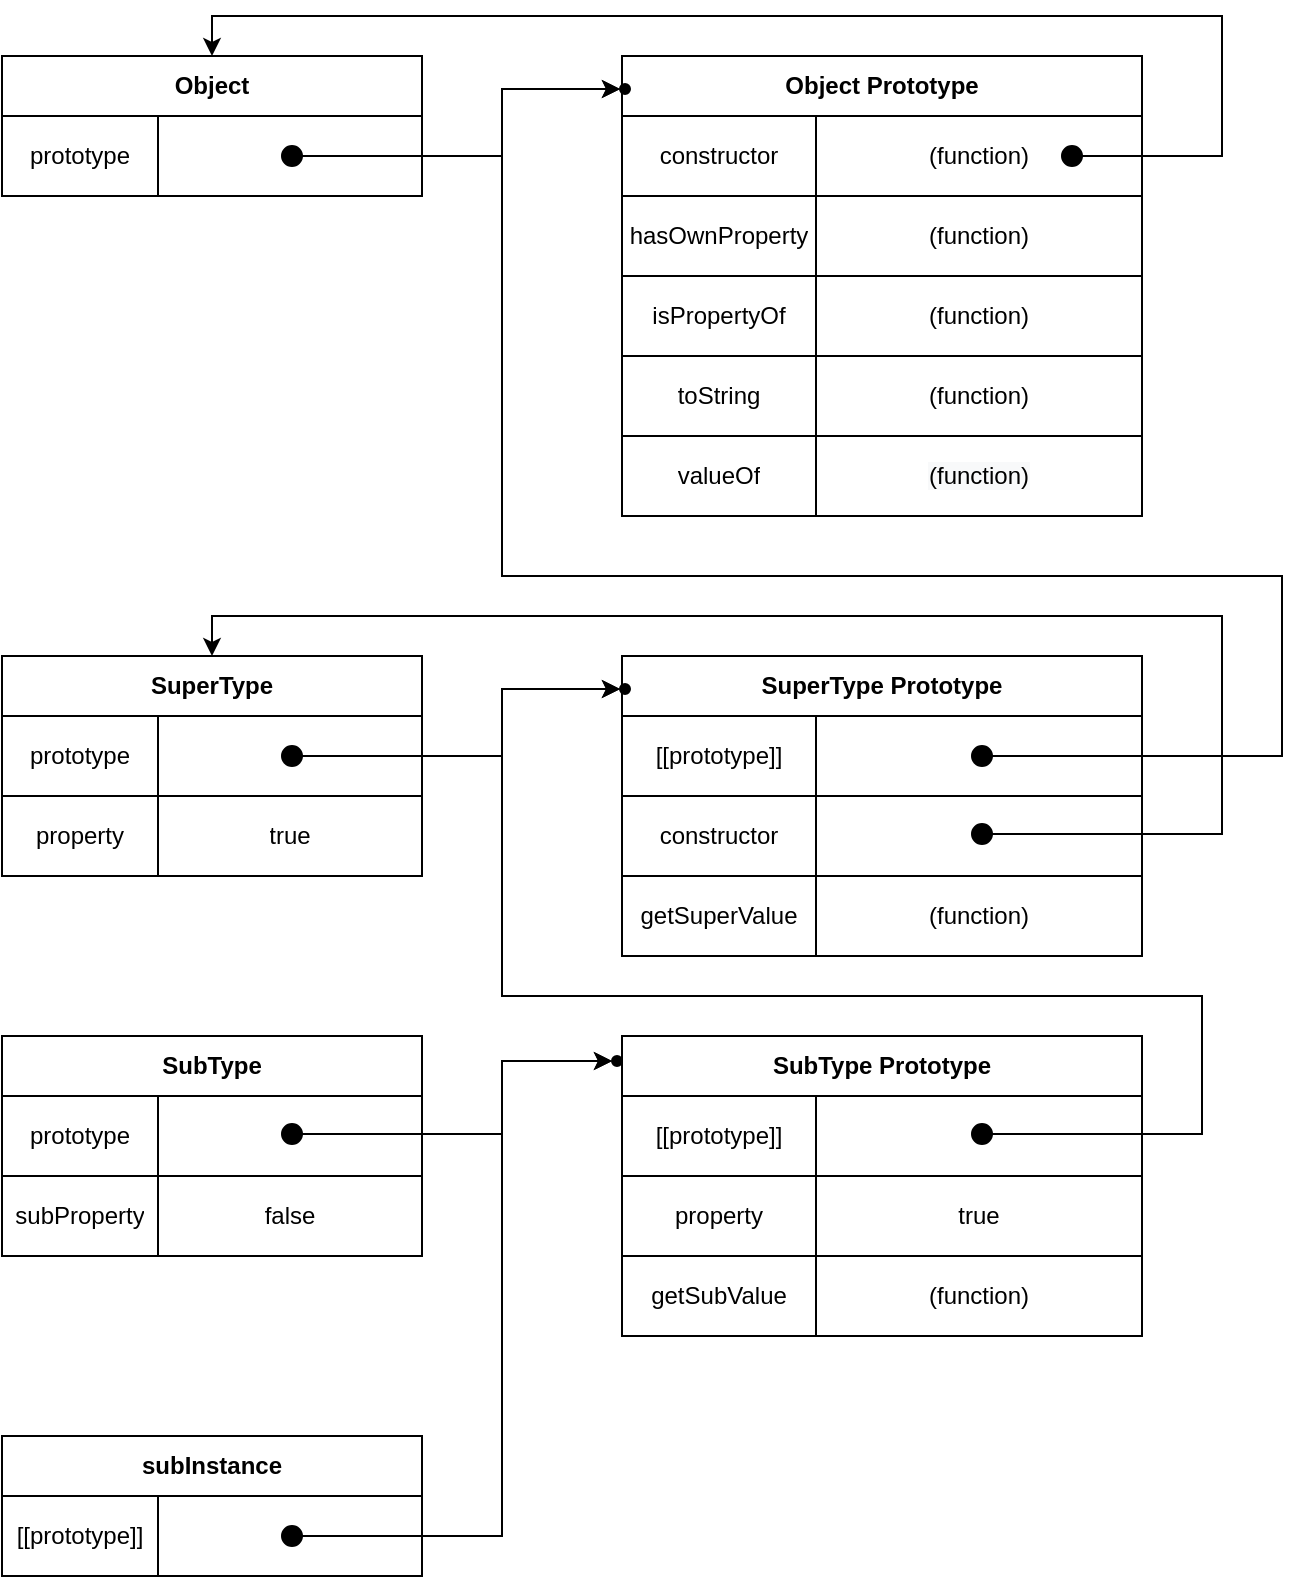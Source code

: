 <mxfile version="13.9.9" type="device"><diagram id="6gjF_lwfjV5Vf_Wmn2eQ" name="第 1 页"><mxGraphModel dx="1113" dy="1563" grid="1" gridSize="10" guides="1" tooltips="1" connect="1" arrows="1" fold="1" page="1" pageScale="1" pageWidth="1169" pageHeight="827" math="0" shadow="0"><root><mxCell id="0"/><mxCell id="1" parent="0"/><mxCell id="xB69VpNwVGuofZhYf10E-1" value="SuperType" style="shape=table;html=1;whiteSpace=wrap;startSize=30;container=1;collapsible=0;childLayout=tableLayout;fontStyle=1;align=center;" vertex="1" parent="1"><mxGeometry x="230" y="160" width="210" height="110" as="geometry"/></mxCell><mxCell id="xB69VpNwVGuofZhYf10E-10" value="" style="shape=partialRectangle;html=1;whiteSpace=wrap;collapsible=0;dropTarget=0;pointerEvents=0;fillColor=none;top=0;left=0;bottom=0;right=0;points=[[0,0.5],[1,0.5]];portConstraint=eastwest;" vertex="1" parent="xB69VpNwVGuofZhYf10E-1"><mxGeometry y="30" width="210" height="40" as="geometry"/></mxCell><mxCell id="xB69VpNwVGuofZhYf10E-11" value="prototype" style="shape=partialRectangle;html=1;whiteSpace=wrap;connectable=0;fillColor=none;top=0;left=0;bottom=0;right=0;overflow=hidden;" vertex="1" parent="xB69VpNwVGuofZhYf10E-10"><mxGeometry width="78" height="40" as="geometry"/></mxCell><mxCell id="xB69VpNwVGuofZhYf10E-12" value="" style="shape=partialRectangle;html=1;whiteSpace=wrap;connectable=0;fillColor=none;top=0;left=0;bottom=0;right=0;overflow=hidden;" vertex="1" parent="xB69VpNwVGuofZhYf10E-10"><mxGeometry x="78" width="132" height="40" as="geometry"/></mxCell><mxCell id="xB69VpNwVGuofZhYf10E-85" style="shape=partialRectangle;html=1;whiteSpace=wrap;collapsible=0;dropTarget=0;pointerEvents=0;fillColor=none;top=0;left=0;bottom=0;right=0;points=[[0,0.5],[1,0.5]];portConstraint=eastwest;" vertex="1" parent="xB69VpNwVGuofZhYf10E-1"><mxGeometry y="70" width="210" height="40" as="geometry"/></mxCell><mxCell id="xB69VpNwVGuofZhYf10E-86" value="property" style="shape=partialRectangle;html=1;whiteSpace=wrap;connectable=0;fillColor=none;top=0;left=0;bottom=0;right=0;overflow=hidden;" vertex="1" parent="xB69VpNwVGuofZhYf10E-85"><mxGeometry width="78" height="40" as="geometry"/></mxCell><mxCell id="xB69VpNwVGuofZhYf10E-87" value="true" style="shape=partialRectangle;html=1;whiteSpace=wrap;connectable=0;fillColor=none;top=0;left=0;bottom=0;right=0;overflow=hidden;" vertex="1" parent="xB69VpNwVGuofZhYf10E-85"><mxGeometry x="78" width="132" height="40" as="geometry"/></mxCell><mxCell id="xB69VpNwVGuofZhYf10E-41" value="SubType" style="shape=table;html=1;whiteSpace=wrap;startSize=30;container=1;collapsible=0;childLayout=tableLayout;fontStyle=1;align=center;" vertex="1" parent="1"><mxGeometry x="230" y="350" width="210" height="110" as="geometry"/></mxCell><mxCell id="xB69VpNwVGuofZhYf10E-42" value="" style="shape=partialRectangle;html=1;whiteSpace=wrap;collapsible=0;dropTarget=0;pointerEvents=0;fillColor=none;top=0;left=0;bottom=0;right=0;points=[[0,0.5],[1,0.5]];portConstraint=eastwest;" vertex="1" parent="xB69VpNwVGuofZhYf10E-41"><mxGeometry y="30" width="210" height="40" as="geometry"/></mxCell><mxCell id="xB69VpNwVGuofZhYf10E-43" value="prototype" style="shape=partialRectangle;html=1;whiteSpace=wrap;connectable=0;fillColor=none;top=0;left=0;bottom=0;right=0;overflow=hidden;" vertex="1" parent="xB69VpNwVGuofZhYf10E-42"><mxGeometry width="78" height="40" as="geometry"/></mxCell><mxCell id="xB69VpNwVGuofZhYf10E-44" value="" style="shape=partialRectangle;html=1;whiteSpace=wrap;connectable=0;fillColor=none;top=0;left=0;bottom=0;right=0;overflow=hidden;" vertex="1" parent="xB69VpNwVGuofZhYf10E-42"><mxGeometry x="78" width="132" height="40" as="geometry"/></mxCell><mxCell id="xB69VpNwVGuofZhYf10E-91" style="shape=partialRectangle;html=1;whiteSpace=wrap;collapsible=0;dropTarget=0;pointerEvents=0;fillColor=none;top=0;left=0;bottom=0;right=0;points=[[0,0.5],[1,0.5]];portConstraint=eastwest;" vertex="1" parent="xB69VpNwVGuofZhYf10E-41"><mxGeometry y="70" width="210" height="40" as="geometry"/></mxCell><mxCell id="xB69VpNwVGuofZhYf10E-92" value="subProperty" style="shape=partialRectangle;html=1;whiteSpace=wrap;connectable=0;fillColor=none;top=0;left=0;bottom=0;right=0;overflow=hidden;" vertex="1" parent="xB69VpNwVGuofZhYf10E-91"><mxGeometry width="78" height="40" as="geometry"/></mxCell><mxCell id="xB69VpNwVGuofZhYf10E-93" value="false" style="shape=partialRectangle;html=1;whiteSpace=wrap;connectable=0;fillColor=none;top=0;left=0;bottom=0;right=0;overflow=hidden;" vertex="1" parent="xB69VpNwVGuofZhYf10E-91"><mxGeometry x="78" width="132" height="40" as="geometry"/></mxCell><mxCell id="xB69VpNwVGuofZhYf10E-45" value="SubType Prototype" style="shape=table;html=1;whiteSpace=wrap;startSize=30;container=1;collapsible=0;childLayout=tableLayout;fontStyle=1;align=center;" vertex="1" parent="1"><mxGeometry x="540" y="350" width="260" height="150" as="geometry"/></mxCell><mxCell id="xB69VpNwVGuofZhYf10E-46" value="" style="shape=partialRectangle;html=1;whiteSpace=wrap;collapsible=0;dropTarget=0;pointerEvents=0;fillColor=none;top=0;left=0;bottom=0;right=0;points=[[0,0.5],[1,0.5]];portConstraint=eastwest;" vertex="1" parent="xB69VpNwVGuofZhYf10E-45"><mxGeometry y="30" width="260" height="40" as="geometry"/></mxCell><mxCell id="xB69VpNwVGuofZhYf10E-47" value="[[prototype]]" style="shape=partialRectangle;html=1;whiteSpace=wrap;connectable=0;fillColor=none;top=0;left=0;bottom=0;right=0;overflow=hidden;" vertex="1" parent="xB69VpNwVGuofZhYf10E-46"><mxGeometry width="97" height="40" as="geometry"/></mxCell><mxCell id="xB69VpNwVGuofZhYf10E-48" value="" style="shape=partialRectangle;html=1;whiteSpace=wrap;connectable=0;fillColor=none;top=0;left=0;bottom=0;right=0;overflow=hidden;" vertex="1" parent="xB69VpNwVGuofZhYf10E-46"><mxGeometry x="97" width="163" height="40" as="geometry"/></mxCell><mxCell id="xB69VpNwVGuofZhYf10E-52" style="shape=partialRectangle;html=1;whiteSpace=wrap;collapsible=0;dropTarget=0;pointerEvents=0;fillColor=none;top=0;left=0;bottom=0;right=0;points=[[0,0.5],[1,0.5]];portConstraint=eastwest;" vertex="1" parent="xB69VpNwVGuofZhYf10E-45"><mxGeometry y="70" width="260" height="40" as="geometry"/></mxCell><mxCell id="xB69VpNwVGuofZhYf10E-53" value="property" style="shape=partialRectangle;html=1;whiteSpace=wrap;connectable=0;fillColor=none;top=0;left=0;bottom=0;right=0;overflow=hidden;" vertex="1" parent="xB69VpNwVGuofZhYf10E-52"><mxGeometry width="97" height="40" as="geometry"/></mxCell><mxCell id="xB69VpNwVGuofZhYf10E-54" value="true" style="shape=partialRectangle;html=1;whiteSpace=wrap;connectable=0;fillColor=none;top=0;left=0;bottom=0;right=0;overflow=hidden;" vertex="1" parent="xB69VpNwVGuofZhYf10E-52"><mxGeometry x="97" width="163" height="40" as="geometry"/></mxCell><mxCell id="xB69VpNwVGuofZhYf10E-49" style="shape=partialRectangle;html=1;whiteSpace=wrap;collapsible=0;dropTarget=0;pointerEvents=0;fillColor=none;top=0;left=0;bottom=0;right=0;points=[[0,0.5],[1,0.5]];portConstraint=eastwest;" vertex="1" parent="xB69VpNwVGuofZhYf10E-45"><mxGeometry y="110" width="260" height="40" as="geometry"/></mxCell><mxCell id="xB69VpNwVGuofZhYf10E-50" value="getSubValue" style="shape=partialRectangle;html=1;whiteSpace=wrap;connectable=0;fillColor=none;top=0;left=0;bottom=0;right=0;overflow=hidden;" vertex="1" parent="xB69VpNwVGuofZhYf10E-49"><mxGeometry width="97" height="40" as="geometry"/></mxCell><mxCell id="xB69VpNwVGuofZhYf10E-51" value="(function)" style="shape=partialRectangle;html=1;whiteSpace=wrap;connectable=0;fillColor=none;top=0;left=0;bottom=0;right=0;overflow=hidden;" vertex="1" parent="xB69VpNwVGuofZhYf10E-49"><mxGeometry x="97" width="163" height="40" as="geometry"/></mxCell><mxCell id="xB69VpNwVGuofZhYf10E-55" value="SuperType Prototype" style="shape=table;html=1;whiteSpace=wrap;startSize=30;container=1;collapsible=0;childLayout=tableLayout;fontStyle=1;align=center;" vertex="1" parent="1"><mxGeometry x="540" y="160" width="260" height="150" as="geometry"/></mxCell><mxCell id="xB69VpNwVGuofZhYf10E-88" style="shape=partialRectangle;html=1;whiteSpace=wrap;collapsible=0;dropTarget=0;pointerEvents=0;fillColor=none;top=0;left=0;bottom=0;right=0;points=[[0,0.5],[1,0.5]];portConstraint=eastwest;" vertex="1" parent="xB69VpNwVGuofZhYf10E-55"><mxGeometry y="30" width="260" height="40" as="geometry"/></mxCell><mxCell id="xB69VpNwVGuofZhYf10E-89" value="[[prototype]]" style="shape=partialRectangle;html=1;whiteSpace=wrap;connectable=0;fillColor=none;top=0;left=0;bottom=0;right=0;overflow=hidden;" vertex="1" parent="xB69VpNwVGuofZhYf10E-88"><mxGeometry width="97" height="40" as="geometry"/></mxCell><mxCell id="xB69VpNwVGuofZhYf10E-90" style="shape=partialRectangle;html=1;whiteSpace=wrap;connectable=0;fillColor=none;top=0;left=0;bottom=0;right=0;overflow=hidden;" vertex="1" parent="xB69VpNwVGuofZhYf10E-88"><mxGeometry x="97" width="163" height="40" as="geometry"/></mxCell><mxCell id="xB69VpNwVGuofZhYf10E-56" value="" style="shape=partialRectangle;html=1;whiteSpace=wrap;collapsible=0;dropTarget=0;pointerEvents=0;fillColor=none;top=0;left=0;bottom=0;right=0;points=[[0,0.5],[1,0.5]];portConstraint=eastwest;" vertex="1" parent="xB69VpNwVGuofZhYf10E-55"><mxGeometry y="70" width="260" height="40" as="geometry"/></mxCell><mxCell id="xB69VpNwVGuofZhYf10E-57" value="constructor" style="shape=partialRectangle;html=1;whiteSpace=wrap;connectable=0;fillColor=none;top=0;left=0;bottom=0;right=0;overflow=hidden;" vertex="1" parent="xB69VpNwVGuofZhYf10E-56"><mxGeometry width="97" height="40" as="geometry"/></mxCell><mxCell id="xB69VpNwVGuofZhYf10E-58" value="" style="shape=partialRectangle;html=1;whiteSpace=wrap;connectable=0;fillColor=none;top=0;left=0;bottom=0;right=0;overflow=hidden;" vertex="1" parent="xB69VpNwVGuofZhYf10E-56"><mxGeometry x="97" width="163" height="40" as="geometry"/></mxCell><mxCell id="xB69VpNwVGuofZhYf10E-62" style="shape=partialRectangle;html=1;whiteSpace=wrap;collapsible=0;dropTarget=0;pointerEvents=0;fillColor=none;top=0;left=0;bottom=0;right=0;points=[[0,0.5],[1,0.5]];portConstraint=eastwest;" vertex="1" parent="xB69VpNwVGuofZhYf10E-55"><mxGeometry y="110" width="260" height="40" as="geometry"/></mxCell><mxCell id="xB69VpNwVGuofZhYf10E-63" value="getSuperValue" style="shape=partialRectangle;html=1;whiteSpace=wrap;connectable=0;fillColor=none;top=0;left=0;bottom=0;right=0;overflow=hidden;" vertex="1" parent="xB69VpNwVGuofZhYf10E-62"><mxGeometry width="97" height="40" as="geometry"/></mxCell><mxCell id="xB69VpNwVGuofZhYf10E-64" value="(function)" style="shape=partialRectangle;html=1;whiteSpace=wrap;connectable=0;fillColor=none;top=0;left=0;bottom=0;right=0;overflow=hidden;" vertex="1" parent="xB69VpNwVGuofZhYf10E-62"><mxGeometry x="97" width="163" height="40" as="geometry"/></mxCell><mxCell id="xB69VpNwVGuofZhYf10E-65" value="Object" style="shape=table;html=1;whiteSpace=wrap;startSize=30;container=1;collapsible=0;childLayout=tableLayout;fontStyle=1;align=center;" vertex="1" parent="1"><mxGeometry x="230" y="-140" width="210" height="70" as="geometry"/></mxCell><mxCell id="xB69VpNwVGuofZhYf10E-66" value="" style="shape=partialRectangle;html=1;whiteSpace=wrap;collapsible=0;dropTarget=0;pointerEvents=0;fillColor=none;top=0;left=0;bottom=0;right=0;points=[[0,0.5],[1,0.5]];portConstraint=eastwest;" vertex="1" parent="xB69VpNwVGuofZhYf10E-65"><mxGeometry y="30" width="210" height="40" as="geometry"/></mxCell><mxCell id="xB69VpNwVGuofZhYf10E-67" value="prototype" style="shape=partialRectangle;html=1;whiteSpace=wrap;connectable=0;fillColor=none;top=0;left=0;bottom=0;right=0;overflow=hidden;" vertex="1" parent="xB69VpNwVGuofZhYf10E-66"><mxGeometry width="78" height="40" as="geometry"/></mxCell><mxCell id="xB69VpNwVGuofZhYf10E-68" value="" style="shape=partialRectangle;html=1;whiteSpace=wrap;connectable=0;fillColor=none;top=0;left=0;bottom=0;right=0;overflow=hidden;" vertex="1" parent="xB69VpNwVGuofZhYf10E-66"><mxGeometry x="78" width="132" height="40" as="geometry"/></mxCell><mxCell id="xB69VpNwVGuofZhYf10E-69" value="Object Prototype" style="shape=table;html=1;whiteSpace=wrap;startSize=30;container=1;collapsible=0;childLayout=tableLayout;fontStyle=1;align=center;" vertex="1" parent="1"><mxGeometry x="540" y="-140" width="260" height="230" as="geometry"/></mxCell><mxCell id="xB69VpNwVGuofZhYf10E-70" value="" style="shape=partialRectangle;html=1;whiteSpace=wrap;collapsible=0;dropTarget=0;pointerEvents=0;fillColor=none;top=0;left=0;bottom=0;right=0;points=[[0,0.5],[1,0.5]];portConstraint=eastwest;" vertex="1" parent="xB69VpNwVGuofZhYf10E-69"><mxGeometry y="30" width="260" height="40" as="geometry"/></mxCell><mxCell id="xB69VpNwVGuofZhYf10E-71" value="constructor" style="shape=partialRectangle;html=1;whiteSpace=wrap;connectable=0;fillColor=none;top=0;left=0;bottom=0;right=0;overflow=hidden;" vertex="1" parent="xB69VpNwVGuofZhYf10E-70"><mxGeometry width="97" height="40" as="geometry"/></mxCell><mxCell id="xB69VpNwVGuofZhYf10E-72" value="&lt;span&gt;(function)&lt;/span&gt;" style="shape=partialRectangle;html=1;whiteSpace=wrap;connectable=0;fillColor=none;top=0;left=0;bottom=0;right=0;overflow=hidden;" vertex="1" parent="xB69VpNwVGuofZhYf10E-70"><mxGeometry x="97" width="163" height="40" as="geometry"/></mxCell><mxCell id="xB69VpNwVGuofZhYf10E-73" style="shape=partialRectangle;html=1;whiteSpace=wrap;collapsible=0;dropTarget=0;pointerEvents=0;fillColor=none;top=0;left=0;bottom=0;right=0;points=[[0,0.5],[1,0.5]];portConstraint=eastwest;" vertex="1" parent="xB69VpNwVGuofZhYf10E-69"><mxGeometry y="70" width="260" height="40" as="geometry"/></mxCell><mxCell id="xB69VpNwVGuofZhYf10E-74" value="hasOwnProperty" style="shape=partialRectangle;html=1;whiteSpace=wrap;connectable=0;fillColor=none;top=0;left=0;bottom=0;right=0;overflow=hidden;" vertex="1" parent="xB69VpNwVGuofZhYf10E-73"><mxGeometry width="97" height="40" as="geometry"/></mxCell><mxCell id="xB69VpNwVGuofZhYf10E-75" value="(function)" style="shape=partialRectangle;html=1;whiteSpace=wrap;connectable=0;fillColor=none;top=0;left=0;bottom=0;right=0;overflow=hidden;" vertex="1" parent="xB69VpNwVGuofZhYf10E-73"><mxGeometry x="97" width="163" height="40" as="geometry"/></mxCell><mxCell id="xB69VpNwVGuofZhYf10E-76" style="shape=partialRectangle;html=1;whiteSpace=wrap;collapsible=0;dropTarget=0;pointerEvents=0;fillColor=none;top=0;left=0;bottom=0;right=0;points=[[0,0.5],[1,0.5]];portConstraint=eastwest;" vertex="1" parent="xB69VpNwVGuofZhYf10E-69"><mxGeometry y="110" width="260" height="40" as="geometry"/></mxCell><mxCell id="xB69VpNwVGuofZhYf10E-77" value="isPropertyOf" style="shape=partialRectangle;html=1;whiteSpace=wrap;connectable=0;fillColor=none;top=0;left=0;bottom=0;right=0;overflow=hidden;" vertex="1" parent="xB69VpNwVGuofZhYf10E-76"><mxGeometry width="97" height="40" as="geometry"/></mxCell><mxCell id="xB69VpNwVGuofZhYf10E-78" value="(function)" style="shape=partialRectangle;html=1;whiteSpace=wrap;connectable=0;fillColor=none;top=0;left=0;bottom=0;right=0;overflow=hidden;" vertex="1" parent="xB69VpNwVGuofZhYf10E-76"><mxGeometry x="97" width="163" height="40" as="geometry"/></mxCell><mxCell id="xB69VpNwVGuofZhYf10E-79" style="shape=partialRectangle;html=1;whiteSpace=wrap;collapsible=0;dropTarget=0;pointerEvents=0;fillColor=none;top=0;left=0;bottom=0;right=0;points=[[0,0.5],[1,0.5]];portConstraint=eastwest;" vertex="1" parent="xB69VpNwVGuofZhYf10E-69"><mxGeometry y="150" width="260" height="40" as="geometry"/></mxCell><mxCell id="xB69VpNwVGuofZhYf10E-80" value="toString" style="shape=partialRectangle;html=1;whiteSpace=wrap;connectable=0;fillColor=none;top=0;left=0;bottom=0;right=0;overflow=hidden;" vertex="1" parent="xB69VpNwVGuofZhYf10E-79"><mxGeometry width="97" height="40" as="geometry"/></mxCell><mxCell id="xB69VpNwVGuofZhYf10E-81" value="&lt;span&gt;(function)&lt;/span&gt;" style="shape=partialRectangle;html=1;whiteSpace=wrap;connectable=0;fillColor=none;top=0;left=0;bottom=0;right=0;overflow=hidden;" vertex="1" parent="xB69VpNwVGuofZhYf10E-79"><mxGeometry x="97" width="163" height="40" as="geometry"/></mxCell><mxCell id="xB69VpNwVGuofZhYf10E-82" style="shape=partialRectangle;html=1;whiteSpace=wrap;collapsible=0;dropTarget=0;pointerEvents=0;fillColor=none;top=0;left=0;bottom=0;right=0;points=[[0,0.5],[1,0.5]];portConstraint=eastwest;" vertex="1" parent="xB69VpNwVGuofZhYf10E-69"><mxGeometry y="190" width="260" height="40" as="geometry"/></mxCell><mxCell id="xB69VpNwVGuofZhYf10E-83" value="valueOf" style="shape=partialRectangle;html=1;whiteSpace=wrap;connectable=0;fillColor=none;top=0;left=0;bottom=0;right=0;overflow=hidden;" vertex="1" parent="xB69VpNwVGuofZhYf10E-82"><mxGeometry width="97" height="40" as="geometry"/></mxCell><mxCell id="xB69VpNwVGuofZhYf10E-84" value="&lt;meta charset=&quot;utf-8&quot;&gt;&lt;span style=&quot;color: rgb(0, 0, 0); font-family: helvetica; font-size: 12px; font-style: normal; font-weight: 400; letter-spacing: normal; text-align: center; text-indent: 0px; text-transform: none; word-spacing: 0px; background-color: rgb(248, 249, 250); display: inline; float: none;&quot;&gt;(function)&lt;/span&gt;" style="shape=partialRectangle;html=1;whiteSpace=wrap;connectable=0;fillColor=none;top=0;left=0;bottom=0;right=0;overflow=hidden;" vertex="1" parent="xB69VpNwVGuofZhYf10E-82"><mxGeometry x="97" width="163" height="40" as="geometry"/></mxCell><mxCell id="xB69VpNwVGuofZhYf10E-94" value="subInstance" style="shape=table;html=1;whiteSpace=wrap;startSize=30;container=1;collapsible=0;childLayout=tableLayout;fontStyle=1;align=center;" vertex="1" parent="1"><mxGeometry x="230" y="550" width="210" height="70" as="geometry"/></mxCell><mxCell id="xB69VpNwVGuofZhYf10E-95" value="" style="shape=partialRectangle;html=1;whiteSpace=wrap;collapsible=0;dropTarget=0;pointerEvents=0;fillColor=none;top=0;left=0;bottom=0;right=0;points=[[0,0.5],[1,0.5]];portConstraint=eastwest;" vertex="1" parent="xB69VpNwVGuofZhYf10E-94"><mxGeometry y="30" width="210" height="40" as="geometry"/></mxCell><mxCell id="xB69VpNwVGuofZhYf10E-96" value="[[prototype]]" style="shape=partialRectangle;html=1;whiteSpace=wrap;connectable=0;fillColor=none;top=0;left=0;bottom=0;right=0;overflow=hidden;" vertex="1" parent="xB69VpNwVGuofZhYf10E-95"><mxGeometry width="78" height="40" as="geometry"/></mxCell><mxCell id="xB69VpNwVGuofZhYf10E-97" value="" style="shape=partialRectangle;html=1;whiteSpace=wrap;connectable=0;fillColor=none;top=0;left=0;bottom=0;right=0;overflow=hidden;" vertex="1" parent="xB69VpNwVGuofZhYf10E-95"><mxGeometry x="78" width="132" height="40" as="geometry"/></mxCell><mxCell id="xB69VpNwVGuofZhYf10E-101" style="edgeStyle=orthogonalEdgeStyle;rounded=0;orthogonalLoop=1;jettySize=auto;html=1;exitX=1;exitY=0.5;exitDx=0;exitDy=0;entryX=0;entryY=0.5;entryDx=0;entryDy=0;" edge="1" parent="1" source="xB69VpNwVGuofZhYf10E-103" target="xB69VpNwVGuofZhYf10E-106"><mxGeometry relative="1" as="geometry"><Array as="points"><mxPoint x="480" y="600"/><mxPoint x="480" y="363"/></Array></mxGeometry></mxCell><mxCell id="xB69VpNwVGuofZhYf10E-103" value="" style="ellipse;whiteSpace=wrap;html=1;aspect=fixed;fillColor=#000000;" vertex="1" parent="1"><mxGeometry x="370" y="595" width="10" height="10" as="geometry"/></mxCell><mxCell id="xB69VpNwVGuofZhYf10E-106" value="" style="ellipse;whiteSpace=wrap;html=1;aspect=fixed;fillColor=#000000;" vertex="1" parent="1"><mxGeometry x="535" y="360" width="5" height="5" as="geometry"/></mxCell><mxCell id="xB69VpNwVGuofZhYf10E-108" style="edgeStyle=orthogonalEdgeStyle;rounded=0;orthogonalLoop=1;jettySize=auto;html=1;entryX=0;entryY=0.5;entryDx=0;entryDy=0;" edge="1" parent="1" source="xB69VpNwVGuofZhYf10E-107" target="xB69VpNwVGuofZhYf10E-106"><mxGeometry relative="1" as="geometry"><Array as="points"><mxPoint x="480" y="399"/><mxPoint x="480" y="363"/></Array></mxGeometry></mxCell><mxCell id="xB69VpNwVGuofZhYf10E-107" value="" style="ellipse;whiteSpace=wrap;html=1;aspect=fixed;fillColor=#000000;" vertex="1" parent="1"><mxGeometry x="370" y="394" width="10" height="10" as="geometry"/></mxCell><mxCell id="xB69VpNwVGuofZhYf10E-111" style="edgeStyle=orthogonalEdgeStyle;rounded=0;orthogonalLoop=1;jettySize=auto;html=1;entryX=0;entryY=0.5;entryDx=0;entryDy=0;" edge="1" parent="1" source="xB69VpNwVGuofZhYf10E-109" target="xB69VpNwVGuofZhYf10E-112"><mxGeometry relative="1" as="geometry"><Array as="points"><mxPoint x="830" y="399"/><mxPoint x="830" y="330"/><mxPoint x="480" y="330"/><mxPoint x="480" y="177"/></Array></mxGeometry></mxCell><mxCell id="xB69VpNwVGuofZhYf10E-109" value="" style="ellipse;whiteSpace=wrap;html=1;aspect=fixed;fillColor=#000000;" vertex="1" parent="1"><mxGeometry x="715" y="394" width="10" height="10" as="geometry"/></mxCell><mxCell id="xB69VpNwVGuofZhYf10E-120" style="edgeStyle=orthogonalEdgeStyle;rounded=0;orthogonalLoop=1;jettySize=auto;html=1;entryX=0;entryY=0.5;entryDx=0;entryDy=0;" edge="1" parent="1" source="xB69VpNwVGuofZhYf10E-110" target="xB69VpNwVGuofZhYf10E-118"><mxGeometry relative="1" as="geometry"><Array as="points"><mxPoint x="870" y="210"/><mxPoint x="870" y="120"/><mxPoint x="480" y="120"/><mxPoint x="480" y="-123"/></Array></mxGeometry></mxCell><mxCell id="xB69VpNwVGuofZhYf10E-110" value="" style="ellipse;whiteSpace=wrap;html=1;aspect=fixed;fillColor=#000000;" vertex="1" parent="1"><mxGeometry x="715" y="205" width="10" height="10" as="geometry"/></mxCell><mxCell id="xB69VpNwVGuofZhYf10E-112" value="" style="ellipse;whiteSpace=wrap;html=1;aspect=fixed;fillColor=#000000;" vertex="1" parent="1"><mxGeometry x="539" y="174" width="5" height="5" as="geometry"/></mxCell><mxCell id="xB69VpNwVGuofZhYf10E-114" style="edgeStyle=orthogonalEdgeStyle;rounded=0;orthogonalLoop=1;jettySize=auto;html=1;entryX=0;entryY=0.5;entryDx=0;entryDy=0;" edge="1" parent="1" source="xB69VpNwVGuofZhYf10E-113" target="xB69VpNwVGuofZhYf10E-112"><mxGeometry relative="1" as="geometry"><Array as="points"><mxPoint x="480" y="210"/><mxPoint x="480" y="177"/></Array></mxGeometry></mxCell><mxCell id="xB69VpNwVGuofZhYf10E-113" value="" style="ellipse;whiteSpace=wrap;html=1;aspect=fixed;fillColor=#000000;" vertex="1" parent="1"><mxGeometry x="370" y="205" width="10" height="10" as="geometry"/></mxCell><mxCell id="xB69VpNwVGuofZhYf10E-116" style="edgeStyle=orthogonalEdgeStyle;rounded=0;orthogonalLoop=1;jettySize=auto;html=1;entryX=0.5;entryY=0;entryDx=0;entryDy=0;" edge="1" parent="1" source="xB69VpNwVGuofZhYf10E-115" target="xB69VpNwVGuofZhYf10E-1"><mxGeometry relative="1" as="geometry"><Array as="points"><mxPoint x="840" y="249"/><mxPoint x="840" y="140"/><mxPoint x="335" y="140"/></Array></mxGeometry></mxCell><mxCell id="xB69VpNwVGuofZhYf10E-115" value="" style="ellipse;whiteSpace=wrap;html=1;aspect=fixed;fillColor=#000000;" vertex="1" parent="1"><mxGeometry x="715" y="244" width="10" height="10" as="geometry"/></mxCell><mxCell id="xB69VpNwVGuofZhYf10E-119" style="edgeStyle=orthogonalEdgeStyle;rounded=0;orthogonalLoop=1;jettySize=auto;html=1;entryX=0;entryY=0.5;entryDx=0;entryDy=0;" edge="1" parent="1" source="xB69VpNwVGuofZhYf10E-117" target="xB69VpNwVGuofZhYf10E-118"><mxGeometry relative="1" as="geometry"><Array as="points"><mxPoint x="480" y="-90"/><mxPoint x="480" y="-123"/></Array></mxGeometry></mxCell><mxCell id="xB69VpNwVGuofZhYf10E-117" value="" style="ellipse;whiteSpace=wrap;html=1;aspect=fixed;fillColor=#000000;" vertex="1" parent="1"><mxGeometry x="370" y="-95" width="10" height="10" as="geometry"/></mxCell><mxCell id="xB69VpNwVGuofZhYf10E-118" value="" style="ellipse;whiteSpace=wrap;html=1;aspect=fixed;fillColor=#000000;" vertex="1" parent="1"><mxGeometry x="539" y="-126" width="5" height="5" as="geometry"/></mxCell><mxCell id="xB69VpNwVGuofZhYf10E-122" style="edgeStyle=orthogonalEdgeStyle;rounded=0;orthogonalLoop=1;jettySize=auto;html=1;entryX=0.5;entryY=0;entryDx=0;entryDy=0;" edge="1" parent="1" source="xB69VpNwVGuofZhYf10E-121" target="xB69VpNwVGuofZhYf10E-65"><mxGeometry relative="1" as="geometry"><Array as="points"><mxPoint x="840" y="-90"/><mxPoint x="840" y="-160"/><mxPoint x="335" y="-160"/></Array></mxGeometry></mxCell><mxCell id="xB69VpNwVGuofZhYf10E-121" value="" style="ellipse;whiteSpace=wrap;html=1;aspect=fixed;fillColor=#000000;" vertex="1" parent="1"><mxGeometry x="760" y="-95" width="10" height="10" as="geometry"/></mxCell></root></mxGraphModel></diagram></mxfile>